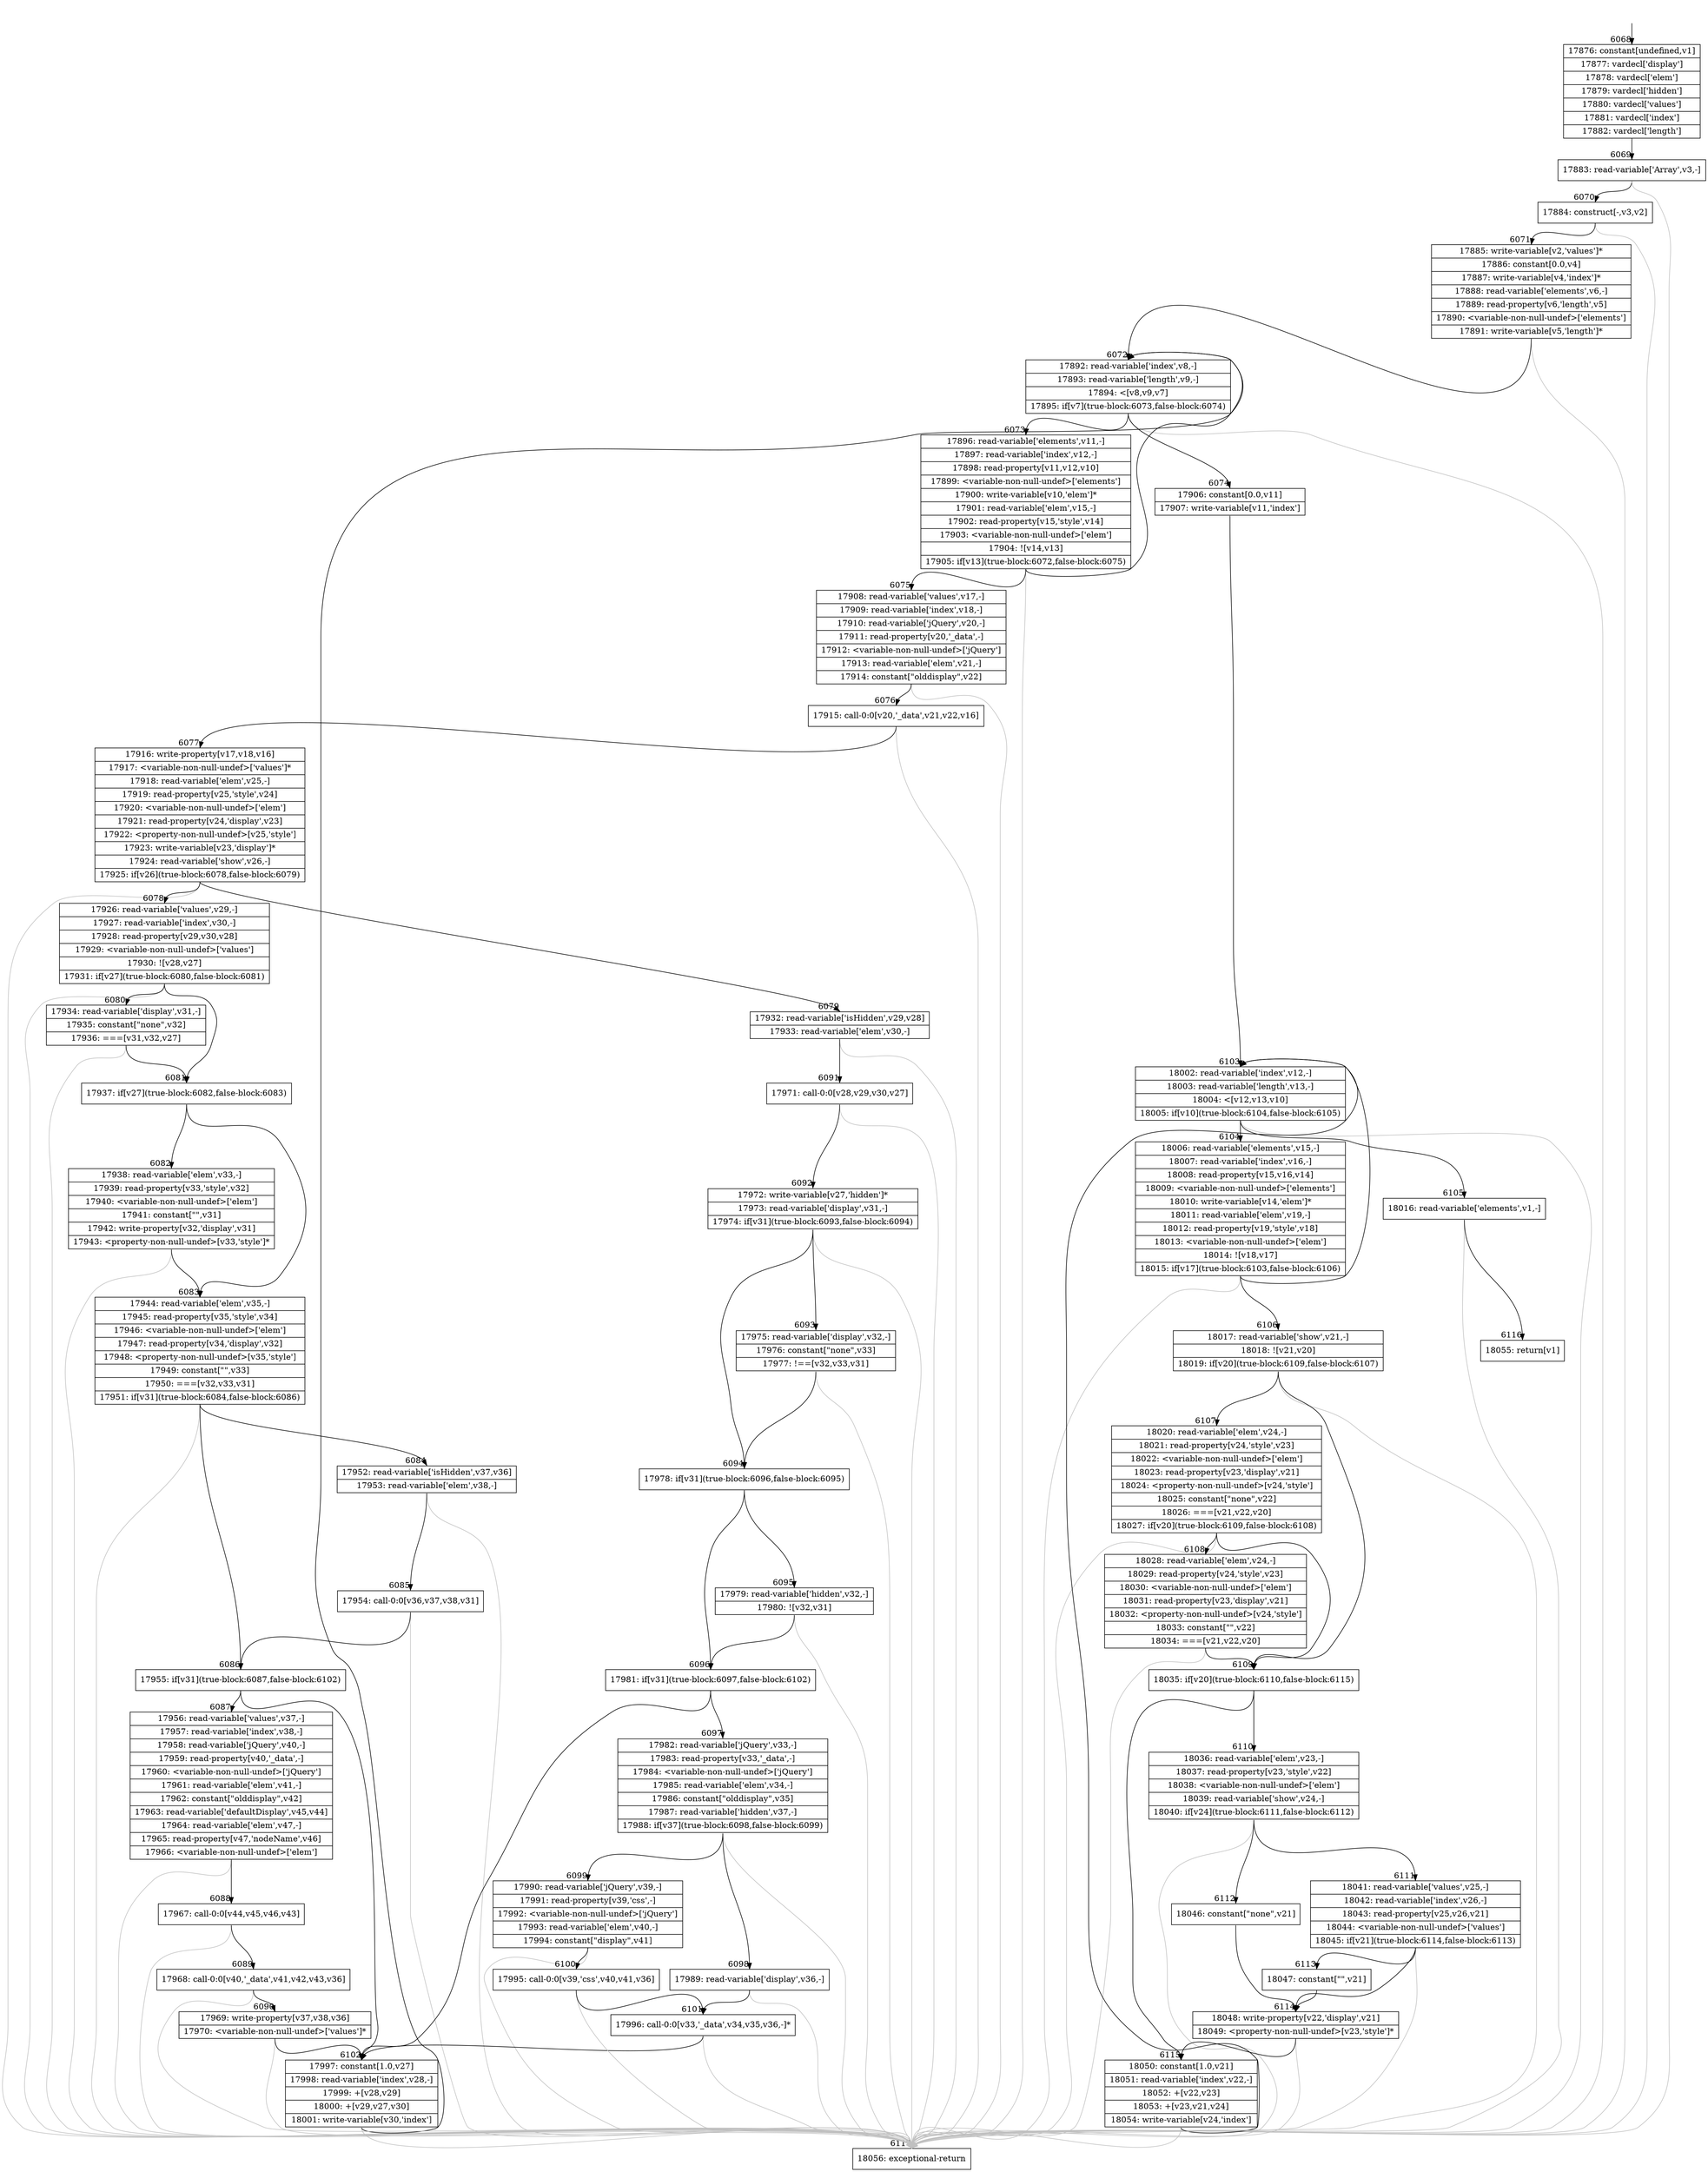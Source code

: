 digraph {
rankdir="TD"
BB_entry377[shape=none,label=""];
BB_entry377 -> BB6068 [tailport=s, headport=n, headlabel="    6068"]
BB6068 [shape=record label="{17876: constant[undefined,v1]|17877: vardecl['display']|17878: vardecl['elem']|17879: vardecl['hidden']|17880: vardecl['values']|17881: vardecl['index']|17882: vardecl['length']}" ] 
BB6068 -> BB6069 [tailport=s, headport=n, headlabel="      6069"]
BB6069 [shape=record label="{17883: read-variable['Array',v3,-]}" ] 
BB6069 -> BB6070 [tailport=s, headport=n, headlabel="      6070"]
BB6069 -> BB6117 [tailport=s, headport=n, color=gray, headlabel="      6117"]
BB6070 [shape=record label="{17884: construct[-,v3,v2]}" ] 
BB6070 -> BB6071 [tailport=s, headport=n, headlabel="      6071"]
BB6070 -> BB6117 [tailport=s, headport=n, color=gray]
BB6071 [shape=record label="{17885: write-variable[v2,'values']*|17886: constant[0.0,v4]|17887: write-variable[v4,'index']*|17888: read-variable['elements',v6,-]|17889: read-property[v6,'length',v5]|17890: \<variable-non-null-undef\>['elements']|17891: write-variable[v5,'length']*}" ] 
BB6071 -> BB6072 [tailport=s, headport=n, headlabel="      6072"]
BB6071 -> BB6117 [tailport=s, headport=n, color=gray]
BB6072 [shape=record label="{17892: read-variable['index',v8,-]|17893: read-variable['length',v9,-]|17894: \<[v8,v9,v7]|17895: if[v7](true-block:6073,false-block:6074)}" ] 
BB6072 -> BB6073 [tailport=s, headport=n, headlabel="      6073"]
BB6072 -> BB6074 [tailport=s, headport=n, headlabel="      6074"]
BB6072 -> BB6117 [tailport=s, headport=n, color=gray]
BB6073 [shape=record label="{17896: read-variable['elements',v11,-]|17897: read-variable['index',v12,-]|17898: read-property[v11,v12,v10]|17899: \<variable-non-null-undef\>['elements']|17900: write-variable[v10,'elem']*|17901: read-variable['elem',v15,-]|17902: read-property[v15,'style',v14]|17903: \<variable-non-null-undef\>['elem']|17904: ![v14,v13]|17905: if[v13](true-block:6072,false-block:6075)}" ] 
BB6073 -> BB6072 [tailport=s, headport=n]
BB6073 -> BB6075 [tailport=s, headport=n, headlabel="      6075"]
BB6073 -> BB6117 [tailport=s, headport=n, color=gray]
BB6074 [shape=record label="{17906: constant[0.0,v11]|17907: write-variable[v11,'index']}" ] 
BB6074 -> BB6103 [tailport=s, headport=n, headlabel="      6103"]
BB6075 [shape=record label="{17908: read-variable['values',v17,-]|17909: read-variable['index',v18,-]|17910: read-variable['jQuery',v20,-]|17911: read-property[v20,'_data',-]|17912: \<variable-non-null-undef\>['jQuery']|17913: read-variable['elem',v21,-]|17914: constant[\"olddisplay\",v22]}" ] 
BB6075 -> BB6076 [tailport=s, headport=n, headlabel="      6076"]
BB6075 -> BB6117 [tailport=s, headport=n, color=gray]
BB6076 [shape=record label="{17915: call-0:0[v20,'_data',v21,v22,v16]}" ] 
BB6076 -> BB6077 [tailport=s, headport=n, headlabel="      6077"]
BB6076 -> BB6117 [tailport=s, headport=n, color=gray]
BB6077 [shape=record label="{17916: write-property[v17,v18,v16]|17917: \<variable-non-null-undef\>['values']*|17918: read-variable['elem',v25,-]|17919: read-property[v25,'style',v24]|17920: \<variable-non-null-undef\>['elem']|17921: read-property[v24,'display',v23]|17922: \<property-non-null-undef\>[v25,'style']|17923: write-variable[v23,'display']*|17924: read-variable['show',v26,-]|17925: if[v26](true-block:6078,false-block:6079)}" ] 
BB6077 -> BB6078 [tailport=s, headport=n, headlabel="      6078"]
BB6077 -> BB6079 [tailport=s, headport=n, headlabel="      6079"]
BB6077 -> BB6117 [tailport=s, headport=n, color=gray]
BB6078 [shape=record label="{17926: read-variable['values',v29,-]|17927: read-variable['index',v30,-]|17928: read-property[v29,v30,v28]|17929: \<variable-non-null-undef\>['values']|17930: ![v28,v27]|17931: if[v27](true-block:6080,false-block:6081)}" ] 
BB6078 -> BB6081 [tailport=s, headport=n, headlabel="      6081"]
BB6078 -> BB6080 [tailport=s, headport=n, headlabel="      6080"]
BB6078 -> BB6117 [tailport=s, headport=n, color=gray]
BB6079 [shape=record label="{17932: read-variable['isHidden',v29,v28]|17933: read-variable['elem',v30,-]}" ] 
BB6079 -> BB6091 [tailport=s, headport=n, headlabel="      6091"]
BB6079 -> BB6117 [tailport=s, headport=n, color=gray]
BB6080 [shape=record label="{17934: read-variable['display',v31,-]|17935: constant[\"none\",v32]|17936: ===[v31,v32,v27]}" ] 
BB6080 -> BB6081 [tailport=s, headport=n]
BB6080 -> BB6117 [tailport=s, headport=n, color=gray]
BB6081 [shape=record label="{17937: if[v27](true-block:6082,false-block:6083)}" ] 
BB6081 -> BB6082 [tailport=s, headport=n, headlabel="      6082"]
BB6081 -> BB6083 [tailport=s, headport=n, headlabel="      6083"]
BB6082 [shape=record label="{17938: read-variable['elem',v33,-]|17939: read-property[v33,'style',v32]|17940: \<variable-non-null-undef\>['elem']|17941: constant[\"\",v31]|17942: write-property[v32,'display',v31]|17943: \<property-non-null-undef\>[v33,'style']*}" ] 
BB6082 -> BB6083 [tailport=s, headport=n]
BB6082 -> BB6117 [tailport=s, headport=n, color=gray]
BB6083 [shape=record label="{17944: read-variable['elem',v35,-]|17945: read-property[v35,'style',v34]|17946: \<variable-non-null-undef\>['elem']|17947: read-property[v34,'display',v32]|17948: \<property-non-null-undef\>[v35,'style']|17949: constant[\"\",v33]|17950: ===[v32,v33,v31]|17951: if[v31](true-block:6084,false-block:6086)}" ] 
BB6083 -> BB6086 [tailport=s, headport=n, headlabel="      6086"]
BB6083 -> BB6084 [tailport=s, headport=n, headlabel="      6084"]
BB6083 -> BB6117 [tailport=s, headport=n, color=gray]
BB6084 [shape=record label="{17952: read-variable['isHidden',v37,v36]|17953: read-variable['elem',v38,-]}" ] 
BB6084 -> BB6085 [tailport=s, headport=n, headlabel="      6085"]
BB6084 -> BB6117 [tailport=s, headport=n, color=gray]
BB6085 [shape=record label="{17954: call-0:0[v36,v37,v38,v31]}" ] 
BB6085 -> BB6086 [tailport=s, headport=n]
BB6085 -> BB6117 [tailport=s, headport=n, color=gray]
BB6086 [shape=record label="{17955: if[v31](true-block:6087,false-block:6102)}" ] 
BB6086 -> BB6087 [tailport=s, headport=n, headlabel="      6087"]
BB6086 -> BB6102 [tailport=s, headport=n, headlabel="      6102"]
BB6087 [shape=record label="{17956: read-variable['values',v37,-]|17957: read-variable['index',v38,-]|17958: read-variable['jQuery',v40,-]|17959: read-property[v40,'_data',-]|17960: \<variable-non-null-undef\>['jQuery']|17961: read-variable['elem',v41,-]|17962: constant[\"olddisplay\",v42]|17963: read-variable['defaultDisplay',v45,v44]|17964: read-variable['elem',v47,-]|17965: read-property[v47,'nodeName',v46]|17966: \<variable-non-null-undef\>['elem']}" ] 
BB6087 -> BB6088 [tailport=s, headport=n, headlabel="      6088"]
BB6087 -> BB6117 [tailport=s, headport=n, color=gray]
BB6088 [shape=record label="{17967: call-0:0[v44,v45,v46,v43]}" ] 
BB6088 -> BB6089 [tailport=s, headport=n, headlabel="      6089"]
BB6088 -> BB6117 [tailport=s, headport=n, color=gray]
BB6089 [shape=record label="{17968: call-0:0[v40,'_data',v41,v42,v43,v36]}" ] 
BB6089 -> BB6090 [tailport=s, headport=n, headlabel="      6090"]
BB6089 -> BB6117 [tailport=s, headport=n, color=gray]
BB6090 [shape=record label="{17969: write-property[v37,v38,v36]|17970: \<variable-non-null-undef\>['values']*}" ] 
BB6090 -> BB6102 [tailport=s, headport=n]
BB6090 -> BB6117 [tailport=s, headport=n, color=gray]
BB6091 [shape=record label="{17971: call-0:0[v28,v29,v30,v27]}" ] 
BB6091 -> BB6092 [tailport=s, headport=n, headlabel="      6092"]
BB6091 -> BB6117 [tailport=s, headport=n, color=gray]
BB6092 [shape=record label="{17972: write-variable[v27,'hidden']*|17973: read-variable['display',v31,-]|17974: if[v31](true-block:6093,false-block:6094)}" ] 
BB6092 -> BB6094 [tailport=s, headport=n, headlabel="      6094"]
BB6092 -> BB6093 [tailport=s, headport=n, headlabel="      6093"]
BB6092 -> BB6117 [tailport=s, headport=n, color=gray]
BB6093 [shape=record label="{17975: read-variable['display',v32,-]|17976: constant[\"none\",v33]|17977: !==[v32,v33,v31]}" ] 
BB6093 -> BB6094 [tailport=s, headport=n]
BB6093 -> BB6117 [tailport=s, headport=n, color=gray]
BB6094 [shape=record label="{17978: if[v31](true-block:6096,false-block:6095)}" ] 
BB6094 -> BB6096 [tailport=s, headport=n, headlabel="      6096"]
BB6094 -> BB6095 [tailport=s, headport=n, headlabel="      6095"]
BB6095 [shape=record label="{17979: read-variable['hidden',v32,-]|17980: ![v32,v31]}" ] 
BB6095 -> BB6096 [tailport=s, headport=n]
BB6095 -> BB6117 [tailport=s, headport=n, color=gray]
BB6096 [shape=record label="{17981: if[v31](true-block:6097,false-block:6102)}" ] 
BB6096 -> BB6097 [tailport=s, headport=n, headlabel="      6097"]
BB6096 -> BB6102 [tailport=s, headport=n]
BB6097 [shape=record label="{17982: read-variable['jQuery',v33,-]|17983: read-property[v33,'_data',-]|17984: \<variable-non-null-undef\>['jQuery']|17985: read-variable['elem',v34,-]|17986: constant[\"olddisplay\",v35]|17987: read-variable['hidden',v37,-]|17988: if[v37](true-block:6098,false-block:6099)}" ] 
BB6097 -> BB6098 [tailport=s, headport=n, headlabel="      6098"]
BB6097 -> BB6099 [tailport=s, headport=n, headlabel="      6099"]
BB6097 -> BB6117 [tailport=s, headport=n, color=gray]
BB6098 [shape=record label="{17989: read-variable['display',v36,-]}" ] 
BB6098 -> BB6101 [tailport=s, headport=n, headlabel="      6101"]
BB6098 -> BB6117 [tailport=s, headport=n, color=gray]
BB6099 [shape=record label="{17990: read-variable['jQuery',v39,-]|17991: read-property[v39,'css',-]|17992: \<variable-non-null-undef\>['jQuery']|17993: read-variable['elem',v40,-]|17994: constant[\"display\",v41]}" ] 
BB6099 -> BB6100 [tailport=s, headport=n, headlabel="      6100"]
BB6099 -> BB6117 [tailport=s, headport=n, color=gray]
BB6100 [shape=record label="{17995: call-0:0[v39,'css',v40,v41,v36]}" ] 
BB6100 -> BB6101 [tailport=s, headport=n]
BB6100 -> BB6117 [tailport=s, headport=n, color=gray]
BB6101 [shape=record label="{17996: call-0:0[v33,'_data',v34,v35,v36,-]*}" ] 
BB6101 -> BB6102 [tailport=s, headport=n]
BB6101 -> BB6117 [tailport=s, headport=n, color=gray]
BB6102 [shape=record label="{17997: constant[1.0,v27]|17998: read-variable['index',v28,-]|17999: +[v28,v29]|18000: +[v29,v27,v30]|18001: write-variable[v30,'index']}" ] 
BB6102 -> BB6072 [tailport=s, headport=n]
BB6102 -> BB6117 [tailport=s, headport=n, color=gray]
BB6103 [shape=record label="{18002: read-variable['index',v12,-]|18003: read-variable['length',v13,-]|18004: \<[v12,v13,v10]|18005: if[v10](true-block:6104,false-block:6105)}" ] 
BB6103 -> BB6104 [tailport=s, headport=n, headlabel="      6104"]
BB6103 -> BB6105 [tailport=s, headport=n, headlabel="      6105"]
BB6103 -> BB6117 [tailport=s, headport=n, color=gray]
BB6104 [shape=record label="{18006: read-variable['elements',v15,-]|18007: read-variable['index',v16,-]|18008: read-property[v15,v16,v14]|18009: \<variable-non-null-undef\>['elements']|18010: write-variable[v14,'elem']*|18011: read-variable['elem',v19,-]|18012: read-property[v19,'style',v18]|18013: \<variable-non-null-undef\>['elem']|18014: ![v18,v17]|18015: if[v17](true-block:6103,false-block:6106)}" ] 
BB6104 -> BB6103 [tailport=s, headport=n]
BB6104 -> BB6106 [tailport=s, headport=n, headlabel="      6106"]
BB6104 -> BB6117 [tailport=s, headport=n, color=gray]
BB6105 [shape=record label="{18016: read-variable['elements',v1,-]}" ] 
BB6105 -> BB6116 [tailport=s, headport=n, headlabel="      6116"]
BB6105 -> BB6117 [tailport=s, headport=n, color=gray]
BB6106 [shape=record label="{18017: read-variable['show',v21,-]|18018: ![v21,v20]|18019: if[v20](true-block:6109,false-block:6107)}" ] 
BB6106 -> BB6109 [tailport=s, headport=n, headlabel="      6109"]
BB6106 -> BB6107 [tailport=s, headport=n, headlabel="      6107"]
BB6106 -> BB6117 [tailport=s, headport=n, color=gray]
BB6107 [shape=record label="{18020: read-variable['elem',v24,-]|18021: read-property[v24,'style',v23]|18022: \<variable-non-null-undef\>['elem']|18023: read-property[v23,'display',v21]|18024: \<property-non-null-undef\>[v24,'style']|18025: constant[\"none\",v22]|18026: ===[v21,v22,v20]|18027: if[v20](true-block:6109,false-block:6108)}" ] 
BB6107 -> BB6109 [tailport=s, headport=n]
BB6107 -> BB6108 [tailport=s, headport=n, headlabel="      6108"]
BB6107 -> BB6117 [tailport=s, headport=n, color=gray]
BB6108 [shape=record label="{18028: read-variable['elem',v24,-]|18029: read-property[v24,'style',v23]|18030: \<variable-non-null-undef\>['elem']|18031: read-property[v23,'display',v21]|18032: \<property-non-null-undef\>[v24,'style']|18033: constant[\"\",v22]|18034: ===[v21,v22,v20]}" ] 
BB6108 -> BB6109 [tailport=s, headport=n]
BB6108 -> BB6117 [tailport=s, headport=n, color=gray]
BB6109 [shape=record label="{18035: if[v20](true-block:6110,false-block:6115)}" ] 
BB6109 -> BB6110 [tailport=s, headport=n, headlabel="      6110"]
BB6109 -> BB6115 [tailport=s, headport=n, headlabel="      6115"]
BB6110 [shape=record label="{18036: read-variable['elem',v23,-]|18037: read-property[v23,'style',v22]|18038: \<variable-non-null-undef\>['elem']|18039: read-variable['show',v24,-]|18040: if[v24](true-block:6111,false-block:6112)}" ] 
BB6110 -> BB6111 [tailport=s, headport=n, headlabel="      6111"]
BB6110 -> BB6112 [tailport=s, headport=n, headlabel="      6112"]
BB6110 -> BB6117 [tailport=s, headport=n, color=gray]
BB6111 [shape=record label="{18041: read-variable['values',v25,-]|18042: read-variable['index',v26,-]|18043: read-property[v25,v26,v21]|18044: \<variable-non-null-undef\>['values']|18045: if[v21](true-block:6114,false-block:6113)}" ] 
BB6111 -> BB6114 [tailport=s, headport=n, headlabel="      6114"]
BB6111 -> BB6113 [tailport=s, headport=n, headlabel="      6113"]
BB6111 -> BB6117 [tailport=s, headport=n, color=gray]
BB6112 [shape=record label="{18046: constant[\"none\",v21]}" ] 
BB6112 -> BB6114 [tailport=s, headport=n]
BB6113 [shape=record label="{18047: constant[\"\",v21]}" ] 
BB6113 -> BB6114 [tailport=s, headport=n]
BB6114 [shape=record label="{18048: write-property[v22,'display',v21]|18049: \<property-non-null-undef\>[v23,'style']*}" ] 
BB6114 -> BB6115 [tailport=s, headport=n]
BB6114 -> BB6117 [tailport=s, headport=n, color=gray]
BB6115 [shape=record label="{18050: constant[1.0,v21]|18051: read-variable['index',v22,-]|18052: +[v22,v23]|18053: +[v23,v21,v24]|18054: write-variable[v24,'index']}" ] 
BB6115 -> BB6103 [tailport=s, headport=n]
BB6115 -> BB6117 [tailport=s, headport=n, color=gray]
BB6116 [shape=record label="{18055: return[v1]}" ] 
BB6117 [shape=record label="{18056: exceptional-return}" ] 
}
